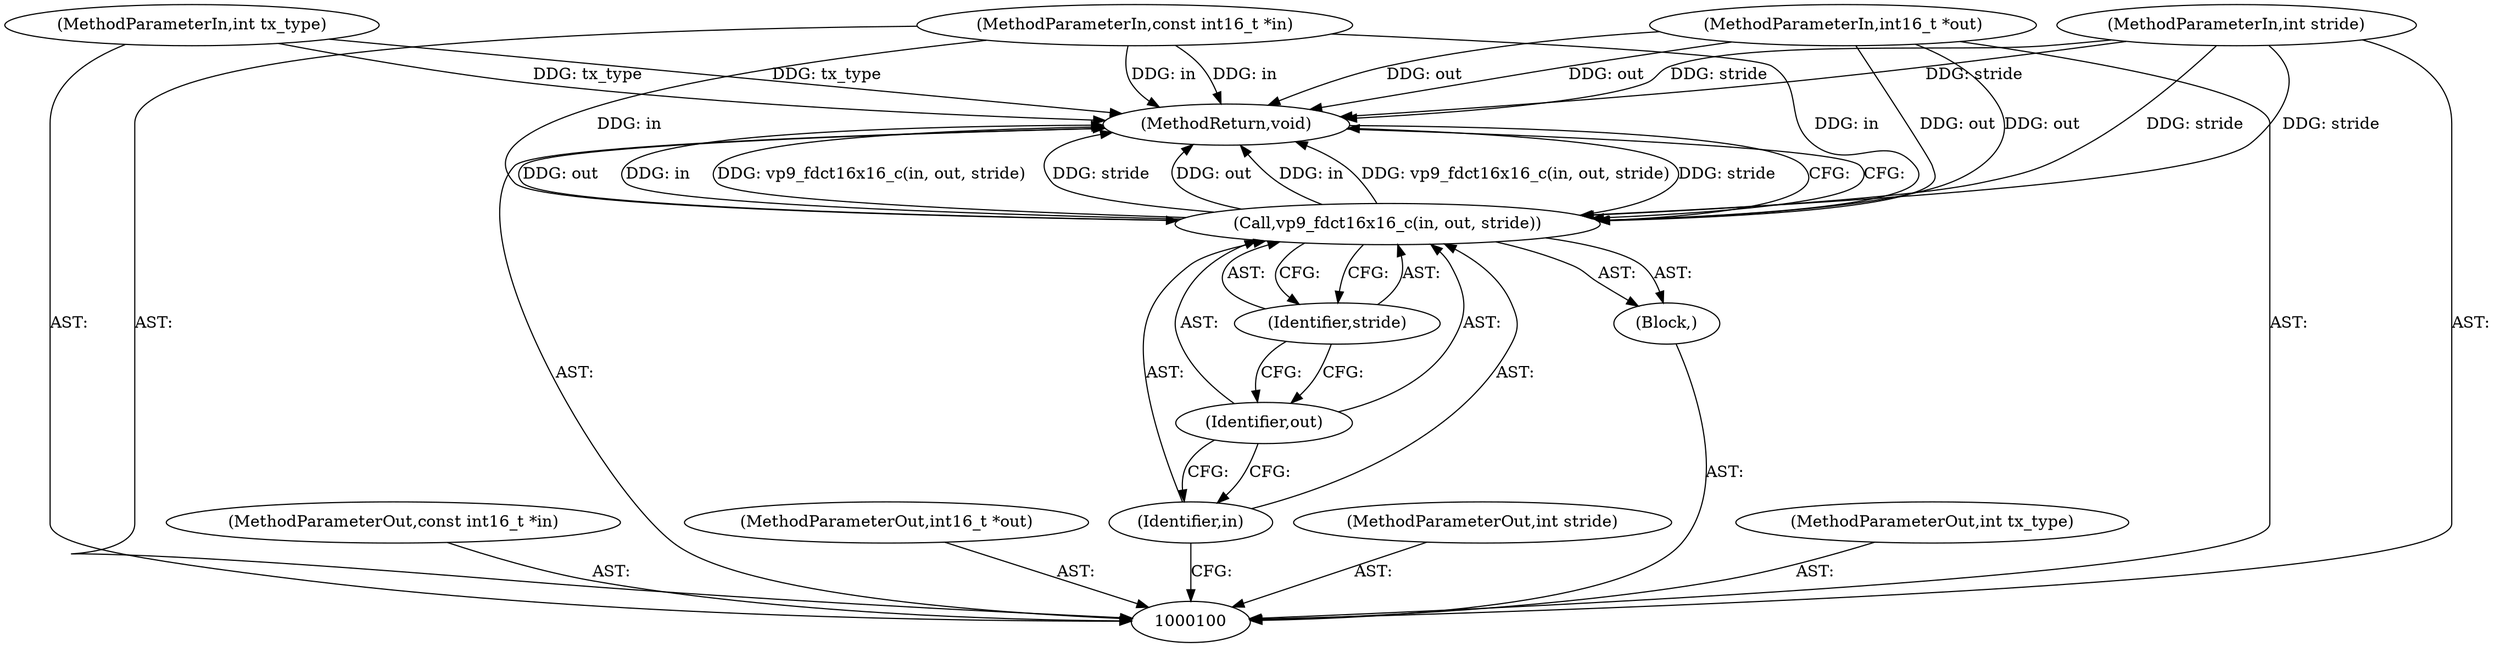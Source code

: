 digraph "1_Android_5a9753fca56f0eeb9f61e342b2fccffc364f9426_54" {
"1000110" [label="(MethodReturn,void)"];
"1000101" [label="(MethodParameterIn,const int16_t *in)"];
"1000122" [label="(MethodParameterOut,const int16_t *in)"];
"1000102" [label="(MethodParameterIn,int16_t *out)"];
"1000123" [label="(MethodParameterOut,int16_t *out)"];
"1000103" [label="(MethodParameterIn,int stride)"];
"1000124" [label="(MethodParameterOut,int stride)"];
"1000104" [label="(MethodParameterIn,int tx_type)"];
"1000125" [label="(MethodParameterOut,int tx_type)"];
"1000105" [label="(Block,)"];
"1000107" [label="(Identifier,in)"];
"1000106" [label="(Call,vp9_fdct16x16_c(in, out, stride))"];
"1000108" [label="(Identifier,out)"];
"1000109" [label="(Identifier,stride)"];
"1000110" -> "1000100"  [label="AST: "];
"1000110" -> "1000106"  [label="CFG: "];
"1000106" -> "1000110"  [label="DDG: out"];
"1000106" -> "1000110"  [label="DDG: in"];
"1000106" -> "1000110"  [label="DDG: vp9_fdct16x16_c(in, out, stride)"];
"1000106" -> "1000110"  [label="DDG: stride"];
"1000104" -> "1000110"  [label="DDG: tx_type"];
"1000103" -> "1000110"  [label="DDG: stride"];
"1000102" -> "1000110"  [label="DDG: out"];
"1000101" -> "1000110"  [label="DDG: in"];
"1000101" -> "1000100"  [label="AST: "];
"1000101" -> "1000110"  [label="DDG: in"];
"1000101" -> "1000106"  [label="DDG: in"];
"1000122" -> "1000100"  [label="AST: "];
"1000102" -> "1000100"  [label="AST: "];
"1000102" -> "1000110"  [label="DDG: out"];
"1000102" -> "1000106"  [label="DDG: out"];
"1000123" -> "1000100"  [label="AST: "];
"1000103" -> "1000100"  [label="AST: "];
"1000103" -> "1000110"  [label="DDG: stride"];
"1000103" -> "1000106"  [label="DDG: stride"];
"1000124" -> "1000100"  [label="AST: "];
"1000104" -> "1000100"  [label="AST: "];
"1000104" -> "1000110"  [label="DDG: tx_type"];
"1000125" -> "1000100"  [label="AST: "];
"1000105" -> "1000100"  [label="AST: "];
"1000106" -> "1000105"  [label="AST: "];
"1000107" -> "1000106"  [label="AST: "];
"1000107" -> "1000100"  [label="CFG: "];
"1000108" -> "1000107"  [label="CFG: "];
"1000106" -> "1000105"  [label="AST: "];
"1000106" -> "1000109"  [label="CFG: "];
"1000107" -> "1000106"  [label="AST: "];
"1000108" -> "1000106"  [label="AST: "];
"1000109" -> "1000106"  [label="AST: "];
"1000110" -> "1000106"  [label="CFG: "];
"1000106" -> "1000110"  [label="DDG: out"];
"1000106" -> "1000110"  [label="DDG: in"];
"1000106" -> "1000110"  [label="DDG: vp9_fdct16x16_c(in, out, stride)"];
"1000106" -> "1000110"  [label="DDG: stride"];
"1000101" -> "1000106"  [label="DDG: in"];
"1000102" -> "1000106"  [label="DDG: out"];
"1000103" -> "1000106"  [label="DDG: stride"];
"1000108" -> "1000106"  [label="AST: "];
"1000108" -> "1000107"  [label="CFG: "];
"1000109" -> "1000108"  [label="CFG: "];
"1000109" -> "1000106"  [label="AST: "];
"1000109" -> "1000108"  [label="CFG: "];
"1000106" -> "1000109"  [label="CFG: "];
}
